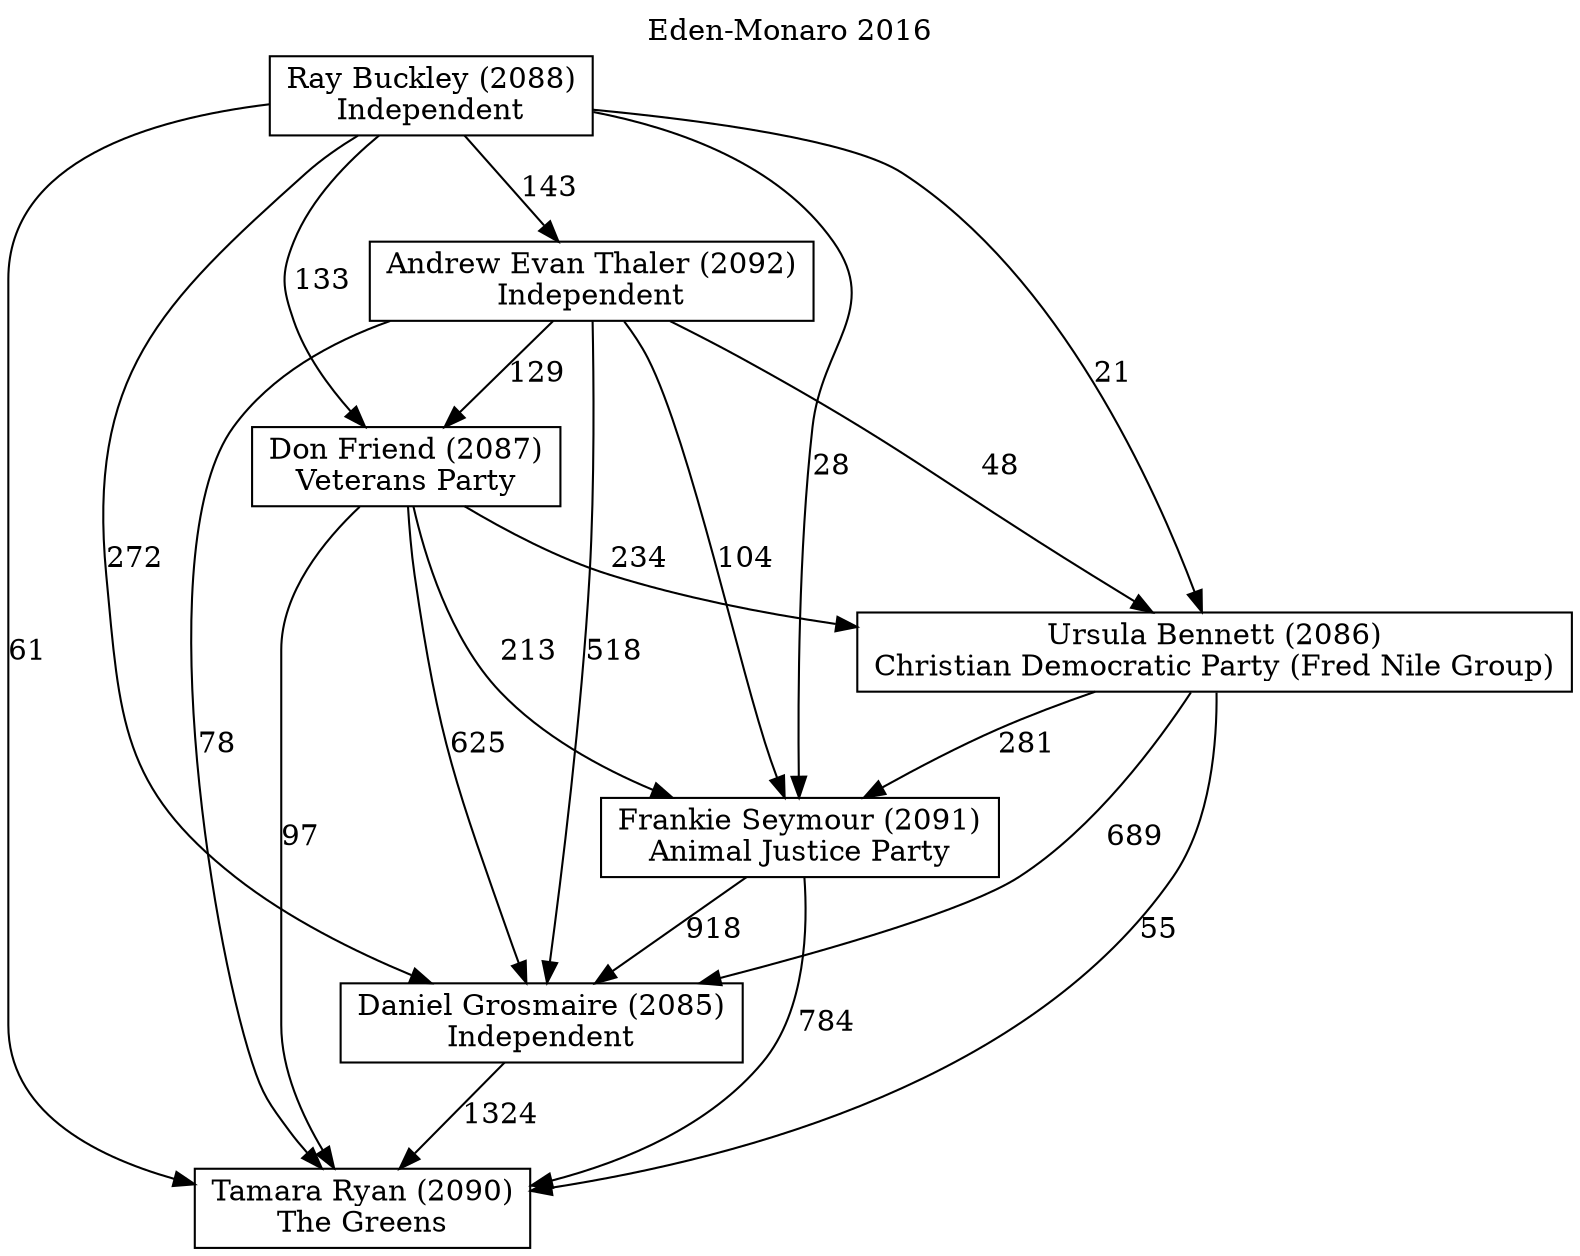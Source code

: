 // House preference flow
digraph "Tamara Ryan (2090)_Eden-Monaro_2016" {
	graph [label="Eden-Monaro 2016" labelloc=t mclimit=10]
	node [shape=box]
	"Tamara Ryan (2090)" [label="Tamara Ryan (2090)
The Greens"]
	"Daniel Grosmaire (2085)" [label="Daniel Grosmaire (2085)
Independent"]
	"Frankie Seymour (2091)" [label="Frankie Seymour (2091)
Animal Justice Party"]
	"Ursula Bennett (2086)" [label="Ursula Bennett (2086)
Christian Democratic Party (Fred Nile Group)"]
	"Don Friend (2087)" [label="Don Friend (2087)
Veterans Party"]
	"Andrew Evan Thaler (2092)" [label="Andrew Evan Thaler (2092)
Independent"]
	"Ray Buckley (2088)" [label="Ray Buckley (2088)
Independent"]
	"Daniel Grosmaire (2085)" -> "Tamara Ryan (2090)" [label=1324]
	"Frankie Seymour (2091)" -> "Daniel Grosmaire (2085)" [label=918]
	"Ursula Bennett (2086)" -> "Frankie Seymour (2091)" [label=281]
	"Don Friend (2087)" -> "Ursula Bennett (2086)" [label=234]
	"Andrew Evan Thaler (2092)" -> "Don Friend (2087)" [label=129]
	"Ray Buckley (2088)" -> "Andrew Evan Thaler (2092)" [label=143]
	"Frankie Seymour (2091)" -> "Tamara Ryan (2090)" [label=784]
	"Ursula Bennett (2086)" -> "Tamara Ryan (2090)" [label=55]
	"Don Friend (2087)" -> "Tamara Ryan (2090)" [label=97]
	"Andrew Evan Thaler (2092)" -> "Tamara Ryan (2090)" [label=78]
	"Ray Buckley (2088)" -> "Tamara Ryan (2090)" [label=61]
	"Ray Buckley (2088)" -> "Don Friend (2087)" [label=133]
	"Andrew Evan Thaler (2092)" -> "Ursula Bennett (2086)" [label=48]
	"Ray Buckley (2088)" -> "Ursula Bennett (2086)" [label=21]
	"Don Friend (2087)" -> "Frankie Seymour (2091)" [label=213]
	"Andrew Evan Thaler (2092)" -> "Frankie Seymour (2091)" [label=104]
	"Ray Buckley (2088)" -> "Frankie Seymour (2091)" [label=28]
	"Ursula Bennett (2086)" -> "Daniel Grosmaire (2085)" [label=689]
	"Don Friend (2087)" -> "Daniel Grosmaire (2085)" [label=625]
	"Andrew Evan Thaler (2092)" -> "Daniel Grosmaire (2085)" [label=518]
	"Ray Buckley (2088)" -> "Daniel Grosmaire (2085)" [label=272]
}
